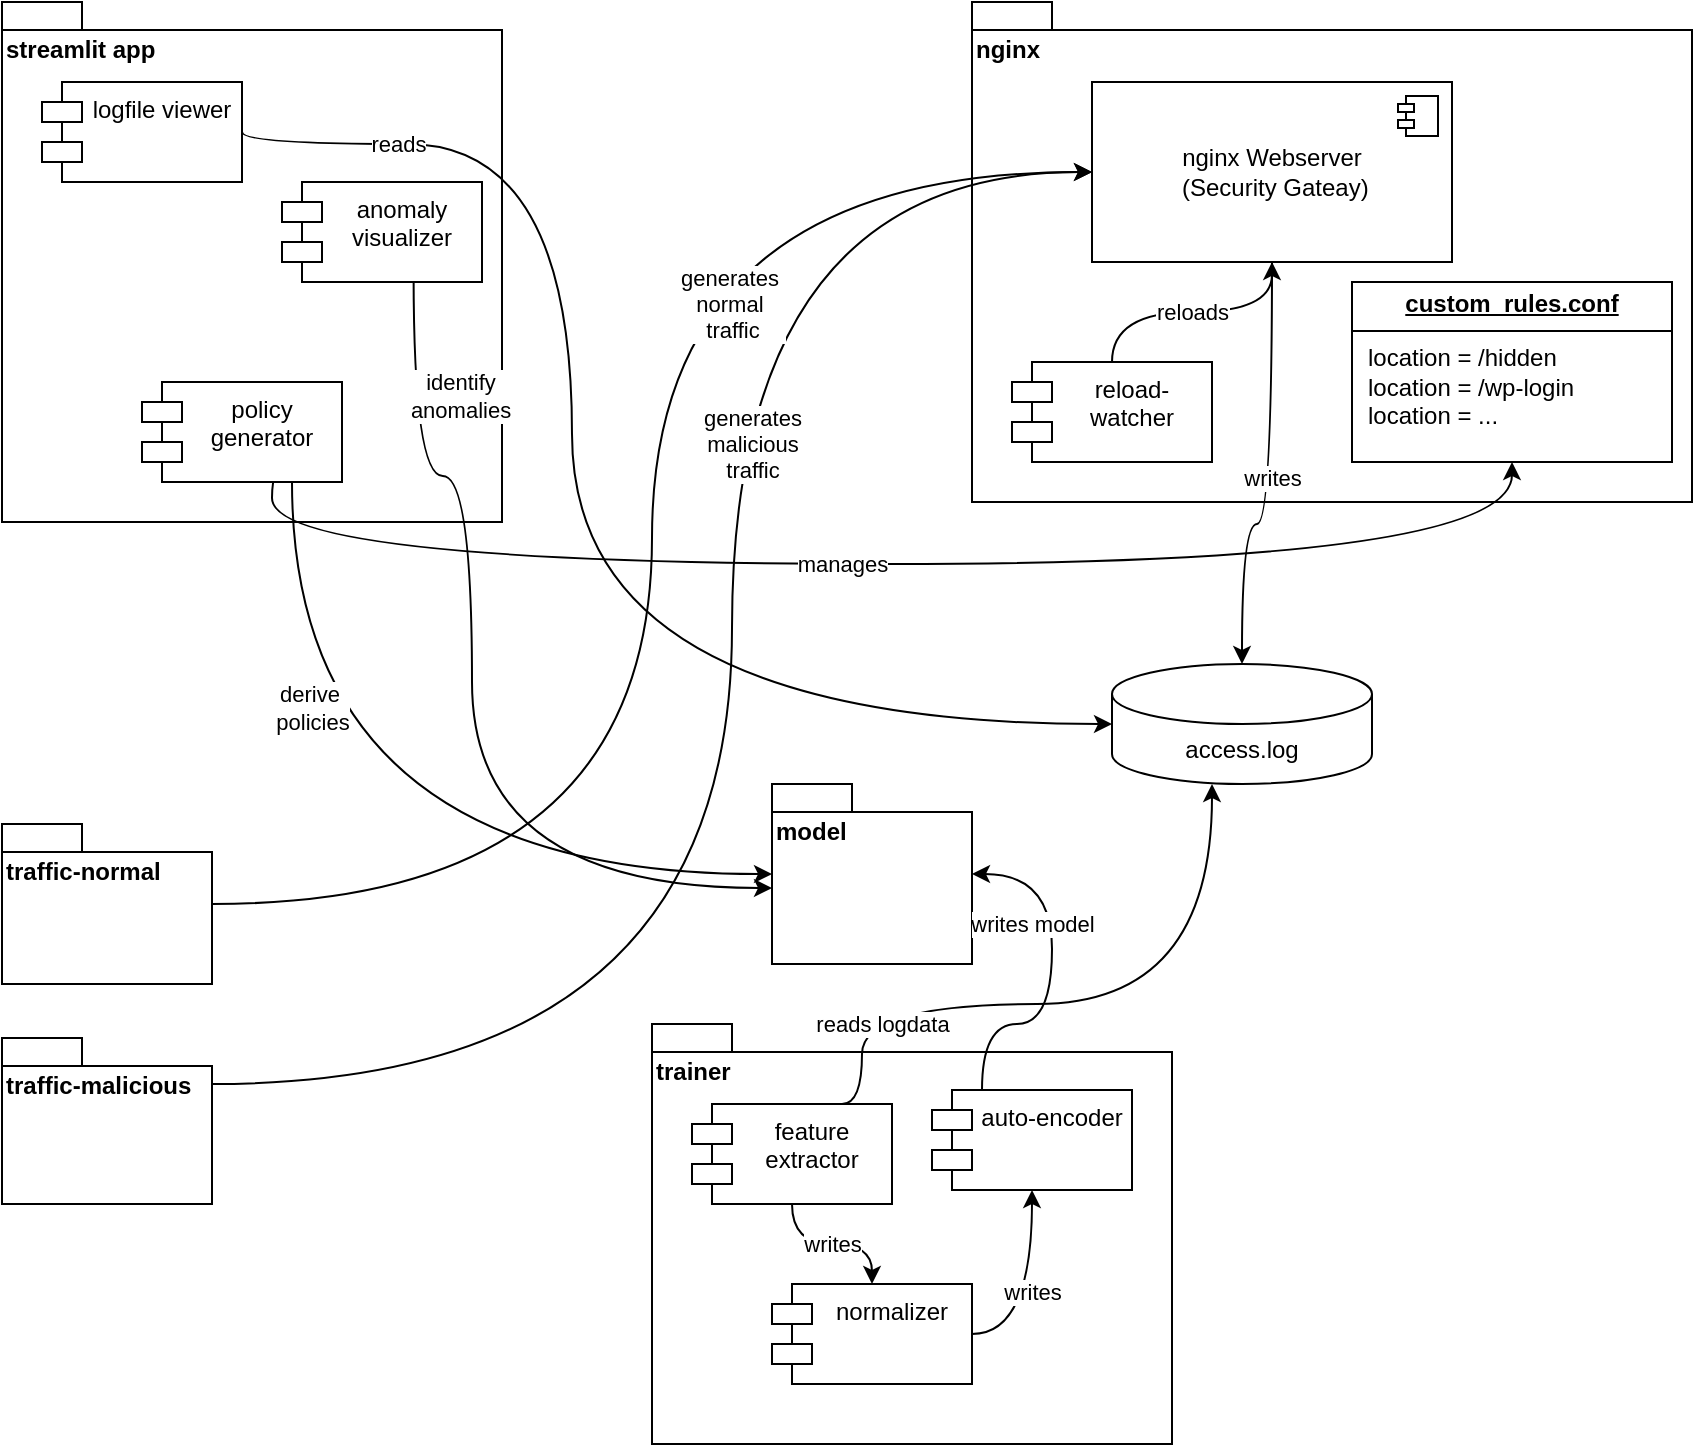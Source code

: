 <mxfile version="27.0.5">
  <diagram name="Detailed Component Diagram" id="UOMEcKkBaRCBa_v5HqTt">
    <mxGraphModel dx="946" dy="679" grid="1" gridSize="10" guides="1" tooltips="1" connect="1" arrows="1" fold="1" page="1" pageScale="1" pageWidth="1169" pageHeight="827" math="0" shadow="0">
      <root>
        <mxCell id="0" />
        <mxCell id="1" parent="0" />
        <mxCell id="z8vrLFh6_ShdsD8akpoV-188" value="nginx" style="shape=folder;fontStyle=1;spacingTop=10;tabWidth=40;tabHeight=14;tabPosition=left;html=1;whiteSpace=wrap;align=left;verticalAlign=top;" parent="1" vertex="1">
          <mxGeometry x="600" y="69" width="360" height="250" as="geometry" />
        </mxCell>
        <mxCell id="z8vrLFh6_ShdsD8akpoV-189" value="trainer" style="shape=folder;fontStyle=1;spacingTop=10;tabWidth=40;tabHeight=14;tabPosition=left;html=1;whiteSpace=wrap;align=left;verticalAlign=top;" parent="1" vertex="1">
          <mxGeometry x="440" y="580" width="260" height="210" as="geometry" />
        </mxCell>
        <mxCell id="z8vrLFh6_ShdsD8akpoV-190" value="streamlit app" style="shape=folder;fontStyle=1;spacingTop=10;tabWidth=40;tabHeight=14;tabPosition=left;html=1;whiteSpace=wrap;align=left;verticalAlign=top;" parent="1" vertex="1">
          <mxGeometry x="115" y="69" width="250" height="260" as="geometry" />
        </mxCell>
        <mxCell id="z8vrLFh6_ShdsD8akpoV-205" value="writes" style="edgeStyle=orthogonalEdgeStyle;rounded=0;orthogonalLoop=1;jettySize=auto;html=1;exitX=0.5;exitY=1;exitDx=0;exitDy=0;curved=1;entryX=0.5;entryY=0;entryDx=0;entryDy=0;entryPerimeter=0;" parent="1" source="z8vrLFh6_ShdsD8akpoV-191" target="z8vrLFh6_ShdsD8akpoV-204" edge="1">
          <mxGeometry relative="1" as="geometry">
            <Array as="points">
              <mxPoint x="750" y="330" />
              <mxPoint x="735" y="330" />
            </Array>
          </mxGeometry>
        </mxCell>
        <mxCell id="z8vrLFh6_ShdsD8akpoV-191" value="nginx Webserver&lt;div&gt;&amp;nbsp;(Security Gateay)&lt;/div&gt;" style="html=1;dropTarget=0;whiteSpace=wrap;" parent="1" vertex="1">
          <mxGeometry x="660" y="109" width="180" height="90" as="geometry" />
        </mxCell>
        <mxCell id="z8vrLFh6_ShdsD8akpoV-192" value="" style="shape=module;jettyWidth=8;jettyHeight=4;" parent="z8vrLFh6_ShdsD8akpoV-191" vertex="1">
          <mxGeometry x="1" width="20" height="20" relative="1" as="geometry">
            <mxPoint x="-27" y="7" as="offset" />
          </mxGeometry>
        </mxCell>
        <mxCell id="z8vrLFh6_ShdsD8akpoV-214" value="generates&lt;div&gt;malicious&lt;/div&gt;&lt;div&gt;traffic&lt;/div&gt;" style="edgeStyle=orthogonalEdgeStyle;rounded=0;orthogonalLoop=1;jettySize=auto;html=1;curved=1;" parent="1" source="z8vrLFh6_ShdsD8akpoV-193" target="z8vrLFh6_ShdsD8akpoV-191" edge="1">
          <mxGeometry x="0.295" y="-10" relative="1" as="geometry">
            <Array as="points">
              <mxPoint x="480" y="610" />
              <mxPoint x="480" y="154" />
            </Array>
            <mxPoint as="offset" />
          </mxGeometry>
        </mxCell>
        <mxCell id="z8vrLFh6_ShdsD8akpoV-193" value="traffic-malicious" style="shape=folder;fontStyle=1;spacingTop=10;tabWidth=40;tabHeight=14;tabPosition=left;html=1;whiteSpace=wrap;align=left;verticalAlign=top;" parent="1" vertex="1">
          <mxGeometry x="115" y="587" width="105" height="83" as="geometry" />
        </mxCell>
        <mxCell id="z8vrLFh6_ShdsD8akpoV-213" value="generates&amp;nbsp;&lt;div&gt;normal&amp;nbsp;&lt;/div&gt;&lt;div&gt;traffic&lt;/div&gt;" style="edgeStyle=orthogonalEdgeStyle;rounded=0;orthogonalLoop=1;jettySize=auto;html=1;entryX=0;entryY=0.5;entryDx=0;entryDy=0;curved=1;" parent="1" source="z8vrLFh6_ShdsD8akpoV-194" target="z8vrLFh6_ShdsD8akpoV-191" edge="1">
          <mxGeometry x="0.29" y="-40" relative="1" as="geometry">
            <mxPoint as="offset" />
          </mxGeometry>
        </mxCell>
        <mxCell id="z8vrLFh6_ShdsD8akpoV-194" value="traffic-normal" style="shape=folder;fontStyle=1;spacingTop=10;tabWidth=40;tabHeight=14;tabPosition=left;html=1;whiteSpace=wrap;align=left;verticalAlign=top;" parent="1" vertex="1">
          <mxGeometry x="115" y="480" width="105" height="80" as="geometry" />
        </mxCell>
        <mxCell id="z8vrLFh6_ShdsD8akpoV-212" value="reloads" style="edgeStyle=orthogonalEdgeStyle;rounded=0;orthogonalLoop=1;jettySize=auto;html=1;curved=1;" parent="1" source="z8vrLFh6_ShdsD8akpoV-195" target="z8vrLFh6_ShdsD8akpoV-191" edge="1">
          <mxGeometry relative="1" as="geometry" />
        </mxCell>
        <mxCell id="z8vrLFh6_ShdsD8akpoV-195" value="reload-watcher" style="shape=module;align=left;spacingLeft=20;align=center;verticalAlign=top;whiteSpace=wrap;html=1;" parent="1" vertex="1">
          <mxGeometry x="620" y="249" width="100" height="50" as="geometry" />
        </mxCell>
        <mxCell id="z8vrLFh6_ShdsD8akpoV-196" value="&lt;p style=&quot;margin:0px;margin-top:4px;text-align:center;text-decoration:underline;&quot;&gt;&lt;b&gt;custom_rules.conf&lt;/b&gt;&lt;/p&gt;&lt;hr size=&quot;1&quot; style=&quot;border-style:solid;&quot;&gt;&lt;p style=&quot;margin:0px;margin-left:8px;&quot;&gt;location = /hidden&lt;/p&gt;&lt;p style=&quot;margin:0px;margin-left:8px;&quot;&gt;location = /wp-login&lt;br&gt;location = ...&lt;/p&gt;" style="verticalAlign=top;align=left;overflow=fill;html=1;whiteSpace=wrap;" parent="1" vertex="1">
          <mxGeometry x="790" y="209" width="160" height="90" as="geometry" />
        </mxCell>
        <mxCell id="z8vrLFh6_ShdsD8akpoV-209" value="reads logdata" style="edgeStyle=orthogonalEdgeStyle;rounded=0;orthogonalLoop=1;jettySize=auto;html=1;curved=1;exitX=0.75;exitY=0;exitDx=0;exitDy=0;" parent="1" source="z8vrLFh6_ShdsD8akpoV-197" target="z8vrLFh6_ShdsD8akpoV-204" edge="1">
          <mxGeometry x="-0.587" y="-10" relative="1" as="geometry">
            <Array as="points">
              <mxPoint x="545" y="570" />
              <mxPoint x="720" y="570" />
            </Array>
            <mxPoint x="-1" as="offset" />
          </mxGeometry>
        </mxCell>
        <mxCell id="z8vrLFh6_ShdsD8akpoV-215" value="writes" style="edgeStyle=orthogonalEdgeStyle;rounded=0;orthogonalLoop=1;jettySize=auto;html=1;exitX=0.5;exitY=1;exitDx=0;exitDy=0;entryX=0.5;entryY=0;entryDx=0;entryDy=0;curved=1;" parent="1" source="z8vrLFh6_ShdsD8akpoV-197" target="z8vrLFh6_ShdsD8akpoV-198" edge="1">
          <mxGeometry relative="1" as="geometry" />
        </mxCell>
        <mxCell id="z8vrLFh6_ShdsD8akpoV-197" value="feature extractor" style="shape=module;align=left;spacingLeft=20;align=center;verticalAlign=top;whiteSpace=wrap;html=1;" parent="1" vertex="1">
          <mxGeometry x="460" y="620" width="100" height="50" as="geometry" />
        </mxCell>
        <mxCell id="z8vrLFh6_ShdsD8akpoV-216" value="writes" style="edgeStyle=orthogonalEdgeStyle;rounded=0;orthogonalLoop=1;jettySize=auto;html=1;exitX=1;exitY=0.5;exitDx=0;exitDy=0;entryX=0.5;entryY=1;entryDx=0;entryDy=0;curved=1;" parent="1" source="z8vrLFh6_ShdsD8akpoV-198" target="z8vrLFh6_ShdsD8akpoV-199" edge="1">
          <mxGeometry relative="1" as="geometry" />
        </mxCell>
        <mxCell id="z8vrLFh6_ShdsD8akpoV-198" value="normalizer" style="shape=module;align=left;spacingLeft=20;align=center;verticalAlign=top;whiteSpace=wrap;html=1;" parent="1" vertex="1">
          <mxGeometry x="500" y="710" width="100" height="50" as="geometry" />
        </mxCell>
        <mxCell id="z8vrLFh6_ShdsD8akpoV-199" value="auto-encoder" style="shape=module;align=left;spacingLeft=20;align=center;verticalAlign=top;whiteSpace=wrap;html=1;" parent="1" vertex="1">
          <mxGeometry x="580" y="613" width="100" height="50" as="geometry" />
        </mxCell>
        <mxCell id="z8vrLFh6_ShdsD8akpoV-200" value="model" style="shape=folder;fontStyle=1;spacingTop=10;tabWidth=40;tabHeight=14;tabPosition=left;html=1;whiteSpace=wrap;align=left;verticalAlign=top;" parent="1" vertex="1">
          <mxGeometry x="500" y="460" width="100" height="90" as="geometry" />
        </mxCell>
        <mxCell id="z8vrLFh6_ShdsD8akpoV-201" value="writes model" style="edgeStyle=orthogonalEdgeStyle;rounded=0;orthogonalLoop=1;jettySize=auto;html=1;exitX=0.25;exitY=0;exitDx=0;exitDy=0;elbow=vertical;curved=1;" parent="1" source="z8vrLFh6_ShdsD8akpoV-199" target="z8vrLFh6_ShdsD8akpoV-200" edge="1">
          <mxGeometry x="0.29" y="10" relative="1" as="geometry">
            <Array as="points">
              <mxPoint x="605" y="580" />
              <mxPoint x="640" y="580" />
              <mxPoint x="640" y="505" />
            </Array>
            <mxPoint as="offset" />
          </mxGeometry>
        </mxCell>
        <mxCell id="z8vrLFh6_ShdsD8akpoV-204" value="access.log" style="shape=cylinder3;whiteSpace=wrap;html=1;boundedLbl=1;backgroundOutline=1;size=15;" parent="1" vertex="1">
          <mxGeometry x="670" y="400" width="130" height="60" as="geometry" />
        </mxCell>
        <mxCell id="z8vrLFh6_ShdsD8akpoV-210" value="manages" style="edgeStyle=orthogonalEdgeStyle;rounded=0;orthogonalLoop=1;jettySize=auto;html=1;exitX=1;exitY=0.5;exitDx=0;exitDy=0;curved=1;" parent="1" source="z8vrLFh6_ShdsD8akpoV-206" target="z8vrLFh6_ShdsD8akpoV-196" edge="1">
          <mxGeometry relative="1" as="geometry">
            <Array as="points">
              <mxPoint x="250" y="350" />
              <mxPoint x="870" y="350" />
            </Array>
          </mxGeometry>
        </mxCell>
        <mxCell id="z8vrLFh6_ShdsD8akpoV-217" value="derive&amp;nbsp;&lt;div&gt;policies&lt;/div&gt;" style="edgeStyle=orthogonalEdgeStyle;rounded=0;orthogonalLoop=1;jettySize=auto;html=1;exitX=0.75;exitY=1;exitDx=0;exitDy=0;curved=1;" parent="1" source="z8vrLFh6_ShdsD8akpoV-206" target="z8vrLFh6_ShdsD8akpoV-200" edge="1">
          <mxGeometry x="-0.484" y="10" relative="1" as="geometry">
            <Array as="points">
              <mxPoint x="260" y="505" />
            </Array>
            <mxPoint as="offset" />
          </mxGeometry>
        </mxCell>
        <mxCell id="z8vrLFh6_ShdsD8akpoV-206" value="policy generator" style="shape=module;align=left;spacingLeft=20;align=center;verticalAlign=top;whiteSpace=wrap;html=1;" parent="1" vertex="1">
          <mxGeometry x="185" y="259" width="100" height="50" as="geometry" />
        </mxCell>
        <mxCell id="z8vrLFh6_ShdsD8akpoV-207" value="logfile viewer" style="shape=module;align=left;spacingLeft=20;align=center;verticalAlign=top;whiteSpace=wrap;html=1;" parent="1" vertex="1">
          <mxGeometry x="135" y="109" width="100" height="50" as="geometry" />
        </mxCell>
        <mxCell id="z8vrLFh6_ShdsD8akpoV-208" value="reads" style="edgeStyle=orthogonalEdgeStyle;rounded=0;orthogonalLoop=1;jettySize=auto;html=1;exitX=1;exitY=0.5;exitDx=0;exitDy=0;curved=1;" parent="1" source="z8vrLFh6_ShdsD8akpoV-207" target="z8vrLFh6_ShdsD8akpoV-204" edge="1">
          <mxGeometry x="-0.772" relative="1" as="geometry">
            <Array as="points">
              <mxPoint x="235" y="140" />
              <mxPoint x="400" y="140" />
              <mxPoint x="400" y="430" />
            </Array>
            <mxPoint as="offset" />
          </mxGeometry>
        </mxCell>
        <mxCell id="z8vrLFh6_ShdsD8akpoV-218" value="identify&lt;div&gt;anomalies&lt;/div&gt;" style="edgeStyle=orthogonalEdgeStyle;rounded=0;orthogonalLoop=1;jettySize=auto;html=1;curved=1;exitX=0.658;exitY=0.92;exitDx=0;exitDy=0;exitPerimeter=0;entryX=0;entryY=0;entryDx=0;entryDy=52;entryPerimeter=0;" parent="1" source="z8vrLFh6_ShdsD8akpoV-211" target="z8vrLFh6_ShdsD8akpoV-200" edge="1">
          <mxGeometry x="-0.485" y="40" relative="1" as="geometry">
            <Array as="points">
              <mxPoint x="350" y="306" />
              <mxPoint x="350" y="512" />
            </Array>
            <mxPoint x="-1" as="offset" />
          </mxGeometry>
        </mxCell>
        <mxCell id="z8vrLFh6_ShdsD8akpoV-211" value="anomaly visualizer" style="shape=module;align=left;spacingLeft=20;align=center;verticalAlign=top;whiteSpace=wrap;html=1;" parent="1" vertex="1">
          <mxGeometry x="255" y="159" width="100" height="50" as="geometry" />
        </mxCell>
      </root>
    </mxGraphModel>
  </diagram>
</mxfile>
